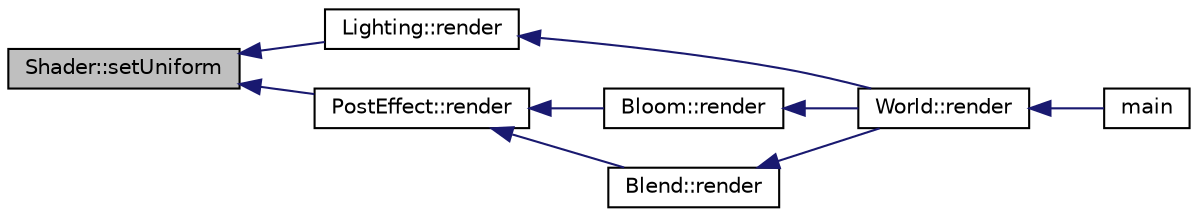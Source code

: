 digraph "Shader::setUniform"
{
  edge [fontname="Helvetica",fontsize="10",labelfontname="Helvetica",labelfontsize="10"];
  node [fontname="Helvetica",fontsize="10",shape=record];
  rankdir="LR";
  Node1 [label="Shader::setUniform",height=0.2,width=0.4,color="black", fillcolor="grey75", style="filled", fontcolor="black"];
  Node1 -> Node2 [dir="back",color="midnightblue",fontsize="10",style="solid"];
  Node2 [label="Lighting::render",height=0.2,width=0.4,color="black", fillcolor="white", style="filled",URL="$class_lighting.html#a139c84b1a180648b41694b47f281981b"];
  Node2 -> Node3 [dir="back",color="midnightblue",fontsize="10",style="solid"];
  Node3 [label="World::render",height=0.2,width=0.4,color="black", fillcolor="white", style="filled",URL="$class_world.html#a150eab10c21532162bb698d72aecec16"];
  Node3 -> Node4 [dir="back",color="midnightblue",fontsize="10",style="solid"];
  Node4 [label="main",height=0.2,width=0.4,color="black", fillcolor="white", style="filled",URL="$main_8cpp.html#a3c04138a5bfe5d72780bb7e82a18e627"];
  Node1 -> Node5 [dir="back",color="midnightblue",fontsize="10",style="solid"];
  Node5 [label="PostEffect::render",height=0.2,width=0.4,color="black", fillcolor="white", style="filled",URL="$class_post_effect.html#a7274d736bac1655cc0e38e5fdf0dcf20"];
  Node5 -> Node6 [dir="back",color="midnightblue",fontsize="10",style="solid"];
  Node6 [label="Bloom::render",height=0.2,width=0.4,color="black", fillcolor="white", style="filled",URL="$class_bloom.html#a7754f494e4a503d4483215912efe6687"];
  Node6 -> Node3 [dir="back",color="midnightblue",fontsize="10",style="solid"];
  Node5 -> Node7 [dir="back",color="midnightblue",fontsize="10",style="solid"];
  Node7 [label="Blend::render",height=0.2,width=0.4,color="black", fillcolor="white", style="filled",URL="$class_blend.html#a5399ccf82cbcb03559bd9176f5959a84"];
  Node7 -> Node3 [dir="back",color="midnightblue",fontsize="10",style="solid"];
}
